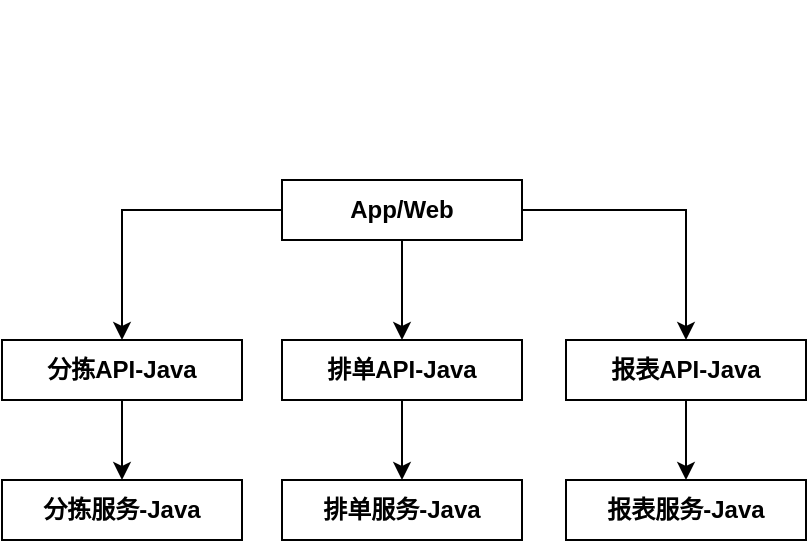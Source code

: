 <mxfile version="13.11.0" type="github">
  <diagram id="lpJ0KbW9FBGFBW6VQleZ" name="Page-1">
    <mxGraphModel dx="1422" dy="772" grid="1" gridSize="10" guides="1" tooltips="1" connect="1" arrows="1" fold="1" page="1" pageScale="1" pageWidth="827" pageHeight="1169" background="none" math="0" shadow="0">
      <root>
        <mxCell id="0" />
        <mxCell id="1" parent="0" />
        <mxCell id="aR_4vXgxljcc-eoKT3tl-10" value="" style="verticalLabelPosition=bottom;verticalAlign=top;html=1;shape=mxgraph.flowchart.on-page_reference;strokeWidth=6;gradientColor=none;opacity=0;strokeColor=none;fillColor=#D399FF;labelBackgroundColor=none;spacingTop=1;spacingLeft=1;spacingBottom=1;spacingRight=1;" parent="1" vertex="1">
          <mxGeometry x="330" y="60" width="60" height="60" as="geometry" />
        </mxCell>
        <mxCell id="DF5hczwlAehi7GZ4ClNe-9" style="edgeStyle=orthogonalEdgeStyle;rounded=0;orthogonalLoop=1;jettySize=auto;html=1;entryX=0.5;entryY=0;entryDx=0;entryDy=0;" edge="1" parent="1" source="DF5hczwlAehi7GZ4ClNe-2" target="DF5hczwlAehi7GZ4ClNe-4">
          <mxGeometry relative="1" as="geometry" />
        </mxCell>
        <mxCell id="DF5hczwlAehi7GZ4ClNe-10" style="edgeStyle=orthogonalEdgeStyle;rounded=0;orthogonalLoop=1;jettySize=auto;html=1;entryX=0.5;entryY=0;entryDx=0;entryDy=0;" edge="1" parent="1" source="DF5hczwlAehi7GZ4ClNe-2" target="DF5hczwlAehi7GZ4ClNe-3">
          <mxGeometry relative="1" as="geometry" />
        </mxCell>
        <mxCell id="DF5hczwlAehi7GZ4ClNe-11" style="edgeStyle=orthogonalEdgeStyle;rounded=0;orthogonalLoop=1;jettySize=auto;html=1;entryX=0.5;entryY=0;entryDx=0;entryDy=0;" edge="1" parent="1" source="DF5hczwlAehi7GZ4ClNe-2" target="DF5hczwlAehi7GZ4ClNe-5">
          <mxGeometry relative="1" as="geometry" />
        </mxCell>
        <mxCell id="DF5hczwlAehi7GZ4ClNe-2" value="App/Web" style="rounded=0;whiteSpace=wrap;html=1;fontStyle=1" vertex="1" parent="1">
          <mxGeometry x="280" y="150" width="120" height="30" as="geometry" />
        </mxCell>
        <mxCell id="DF5hczwlAehi7GZ4ClNe-12" value="" style="edgeStyle=orthogonalEdgeStyle;rounded=0;orthogonalLoop=1;jettySize=auto;html=1;" edge="1" parent="1" source="DF5hczwlAehi7GZ4ClNe-3" target="DF5hczwlAehi7GZ4ClNe-6">
          <mxGeometry relative="1" as="geometry" />
        </mxCell>
        <mxCell id="DF5hczwlAehi7GZ4ClNe-3" value="分拣API-Java" style="rounded=0;whiteSpace=wrap;html=1;fontStyle=1" vertex="1" parent="1">
          <mxGeometry x="140" y="230" width="120" height="30" as="geometry" />
        </mxCell>
        <mxCell id="DF5hczwlAehi7GZ4ClNe-13" value="" style="edgeStyle=orthogonalEdgeStyle;rounded=0;orthogonalLoop=1;jettySize=auto;html=1;" edge="1" parent="1" source="DF5hczwlAehi7GZ4ClNe-4" target="DF5hczwlAehi7GZ4ClNe-7">
          <mxGeometry relative="1" as="geometry" />
        </mxCell>
        <mxCell id="DF5hczwlAehi7GZ4ClNe-4" value="排单API-Java" style="rounded=0;whiteSpace=wrap;html=1;fontStyle=1" vertex="1" parent="1">
          <mxGeometry x="280" y="230" width="120" height="30" as="geometry" />
        </mxCell>
        <mxCell id="DF5hczwlAehi7GZ4ClNe-14" value="" style="edgeStyle=orthogonalEdgeStyle;rounded=0;orthogonalLoop=1;jettySize=auto;html=1;" edge="1" parent="1" source="DF5hczwlAehi7GZ4ClNe-5" target="DF5hczwlAehi7GZ4ClNe-8">
          <mxGeometry relative="1" as="geometry" />
        </mxCell>
        <mxCell id="DF5hczwlAehi7GZ4ClNe-5" value="报表API-Java" style="rounded=0;whiteSpace=wrap;html=1;fontStyle=1" vertex="1" parent="1">
          <mxGeometry x="422" y="230" width="120" height="30" as="geometry" />
        </mxCell>
        <mxCell id="DF5hczwlAehi7GZ4ClNe-6" value="分拣服务-Java" style="rounded=0;whiteSpace=wrap;html=1;fontStyle=1" vertex="1" parent="1">
          <mxGeometry x="140" y="300" width="120" height="30" as="geometry" />
        </mxCell>
        <mxCell id="DF5hczwlAehi7GZ4ClNe-7" value="排单服务-Java" style="rounded=0;whiteSpace=wrap;html=1;fontStyle=1" vertex="1" parent="1">
          <mxGeometry x="280" y="300" width="120" height="30" as="geometry" />
        </mxCell>
        <mxCell id="DF5hczwlAehi7GZ4ClNe-8" value="报表服务-Java" style="rounded=0;whiteSpace=wrap;html=1;fontStyle=1" vertex="1" parent="1">
          <mxGeometry x="422" y="300" width="120" height="30" as="geometry" />
        </mxCell>
      </root>
    </mxGraphModel>
  </diagram>
</mxfile>
